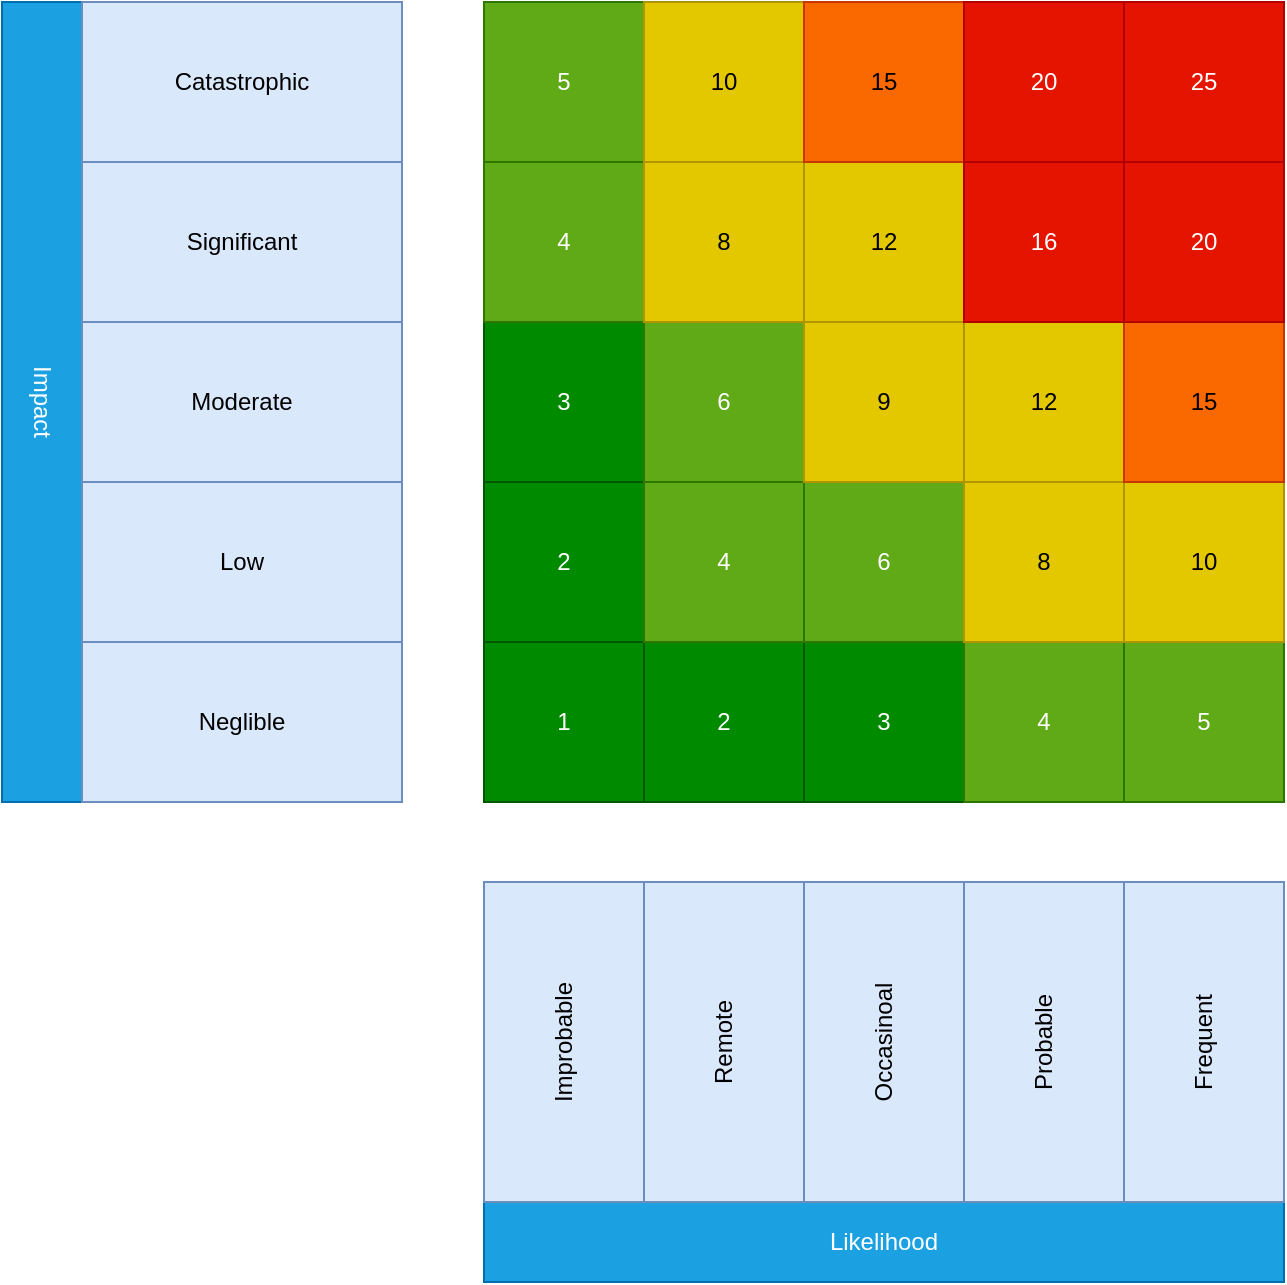 <mxfile version="21.2.1" type="device">
  <diagram name="Page-1" id="M3w35fi_dgB4v8PzJe1D">
    <mxGraphModel dx="2074" dy="1075" grid="1" gridSize="10" guides="1" tooltips="1" connect="1" arrows="1" fold="1" page="1" pageScale="1" pageWidth="850" pageHeight="1100" math="0" shadow="0">
      <root>
        <mxCell id="0" />
        <mxCell id="1" parent="0" />
        <mxCell id="mLzAaKiJpijY41rdAaBh-1" value="Impact" style="rounded=0;whiteSpace=wrap;html=1;fillColor=#1ba1e2;fontColor=#ffffff;strokeColor=#006EAF;rotation=90;" vertex="1" parent="1">
          <mxGeometry x="-141" y="380" width="400" height="40" as="geometry" />
        </mxCell>
        <mxCell id="mLzAaKiJpijY41rdAaBh-2" value="&lt;div&gt;Likelihood&lt;/div&gt;" style="rounded=0;whiteSpace=wrap;html=1;rotation=0;fillColor=#1ba1e2;fontColor=#ffffff;strokeColor=#006EAF;" vertex="1" parent="1">
          <mxGeometry x="280" y="800" width="400" height="40" as="geometry" />
        </mxCell>
        <mxCell id="mLzAaKiJpijY41rdAaBh-3" value="1" style="whiteSpace=wrap;html=1;aspect=fixed;fillColor=#008a00;fontColor=#ffffff;strokeColor=#005700;" vertex="1" parent="1">
          <mxGeometry x="280" y="520" width="80" height="80" as="geometry" />
        </mxCell>
        <mxCell id="mLzAaKiJpijY41rdAaBh-4" value="2" style="whiteSpace=wrap;html=1;aspect=fixed;fillColor=#008a00;fontColor=#ffffff;strokeColor=#005700;" vertex="1" parent="1">
          <mxGeometry x="360" y="520" width="80" height="80" as="geometry" />
        </mxCell>
        <mxCell id="mLzAaKiJpijY41rdAaBh-5" value="3" style="whiteSpace=wrap;html=1;aspect=fixed;fillColor=#008a00;fontColor=#ffffff;strokeColor=#005700;" vertex="1" parent="1">
          <mxGeometry x="440" y="520" width="80" height="80" as="geometry" />
        </mxCell>
        <mxCell id="mLzAaKiJpijY41rdAaBh-6" value="4" style="whiteSpace=wrap;html=1;aspect=fixed;fillColor=#60a917;fontColor=#ffffff;strokeColor=#2D7600;" vertex="1" parent="1">
          <mxGeometry x="520" y="520" width="80" height="80" as="geometry" />
        </mxCell>
        <mxCell id="mLzAaKiJpijY41rdAaBh-7" value="5" style="whiteSpace=wrap;html=1;aspect=fixed;fillColor=#60a917;fontColor=#ffffff;strokeColor=#2D7600;" vertex="1" parent="1">
          <mxGeometry x="600" y="520" width="80" height="80" as="geometry" />
        </mxCell>
        <mxCell id="mLzAaKiJpijY41rdAaBh-8" value="2" style="whiteSpace=wrap;html=1;aspect=fixed;fillColor=#008a00;fontColor=#ffffff;strokeColor=#005700;" vertex="1" parent="1">
          <mxGeometry x="280" y="440" width="80" height="80" as="geometry" />
        </mxCell>
        <mxCell id="mLzAaKiJpijY41rdAaBh-9" value="4" style="whiteSpace=wrap;html=1;aspect=fixed;fillColor=#60a917;fontColor=#ffffff;strokeColor=#2D7600;" vertex="1" parent="1">
          <mxGeometry x="360" y="440" width="80" height="80" as="geometry" />
        </mxCell>
        <mxCell id="mLzAaKiJpijY41rdAaBh-10" value="6" style="whiteSpace=wrap;html=1;aspect=fixed;fillColor=#60a917;fontColor=#ffffff;strokeColor=#2D7600;" vertex="1" parent="1">
          <mxGeometry x="440" y="440" width="80" height="80" as="geometry" />
        </mxCell>
        <mxCell id="mLzAaKiJpijY41rdAaBh-11" value="8" style="whiteSpace=wrap;html=1;aspect=fixed;fillColor=#e3c800;fontColor=#000000;strokeColor=#B09500;" vertex="1" parent="1">
          <mxGeometry x="520" y="440" width="80" height="80" as="geometry" />
        </mxCell>
        <mxCell id="mLzAaKiJpijY41rdAaBh-12" value="10" style="whiteSpace=wrap;html=1;aspect=fixed;fillColor=#e3c800;fontColor=#000000;strokeColor=#B09500;" vertex="1" parent="1">
          <mxGeometry x="600" y="440" width="80" height="80" as="geometry" />
        </mxCell>
        <mxCell id="mLzAaKiJpijY41rdAaBh-13" value="3" style="whiteSpace=wrap;html=1;aspect=fixed;fillColor=#008a00;fontColor=#ffffff;strokeColor=#005700;" vertex="1" parent="1">
          <mxGeometry x="280" y="360" width="80" height="80" as="geometry" />
        </mxCell>
        <mxCell id="mLzAaKiJpijY41rdAaBh-14" value="6" style="whiteSpace=wrap;html=1;aspect=fixed;fillColor=#60a917;fontColor=#ffffff;strokeColor=#2D7600;" vertex="1" parent="1">
          <mxGeometry x="360" y="360" width="80" height="80" as="geometry" />
        </mxCell>
        <mxCell id="mLzAaKiJpijY41rdAaBh-15" value="9" style="whiteSpace=wrap;html=1;aspect=fixed;fillColor=#e3c800;fontColor=#000000;strokeColor=#B09500;" vertex="1" parent="1">
          <mxGeometry x="440" y="360" width="80" height="80" as="geometry" />
        </mxCell>
        <mxCell id="mLzAaKiJpijY41rdAaBh-16" value="12" style="whiteSpace=wrap;html=1;aspect=fixed;fillColor=#e3c800;fontColor=#000000;strokeColor=#B09500;" vertex="1" parent="1">
          <mxGeometry x="520" y="360" width="80" height="80" as="geometry" />
        </mxCell>
        <mxCell id="mLzAaKiJpijY41rdAaBh-17" value="15" style="whiteSpace=wrap;html=1;aspect=fixed;fillColor=#fa6800;fontColor=#000000;strokeColor=#C73500;" vertex="1" parent="1">
          <mxGeometry x="600" y="360" width="80" height="80" as="geometry" />
        </mxCell>
        <mxCell id="mLzAaKiJpijY41rdAaBh-18" value="4" style="whiteSpace=wrap;html=1;aspect=fixed;fillColor=#60a917;fontColor=#ffffff;strokeColor=#2D7600;" vertex="1" parent="1">
          <mxGeometry x="280" y="280" width="80" height="80" as="geometry" />
        </mxCell>
        <mxCell id="mLzAaKiJpijY41rdAaBh-19" value="8" style="whiteSpace=wrap;html=1;aspect=fixed;fillColor=#e3c800;fontColor=#000000;strokeColor=#B09500;" vertex="1" parent="1">
          <mxGeometry x="360" y="280" width="80" height="80" as="geometry" />
        </mxCell>
        <mxCell id="mLzAaKiJpijY41rdAaBh-20" value="12" style="whiteSpace=wrap;html=1;aspect=fixed;fillColor=#e3c800;fontColor=#000000;strokeColor=#B09500;" vertex="1" parent="1">
          <mxGeometry x="440" y="280" width="80" height="80" as="geometry" />
        </mxCell>
        <mxCell id="mLzAaKiJpijY41rdAaBh-21" value="16" style="whiteSpace=wrap;html=1;aspect=fixed;fillColor=#e51400;fontColor=#ffffff;strokeColor=#B20000;" vertex="1" parent="1">
          <mxGeometry x="520" y="280" width="80" height="80" as="geometry" />
        </mxCell>
        <mxCell id="mLzAaKiJpijY41rdAaBh-22" value="20" style="whiteSpace=wrap;html=1;aspect=fixed;fillColor=#e51400;fontColor=#ffffff;strokeColor=#B20000;" vertex="1" parent="1">
          <mxGeometry x="600" y="280" width="80" height="80" as="geometry" />
        </mxCell>
        <mxCell id="mLzAaKiJpijY41rdAaBh-23" value="5" style="whiteSpace=wrap;html=1;aspect=fixed;fillColor=#60a917;fontColor=#ffffff;strokeColor=#2D7600;" vertex="1" parent="1">
          <mxGeometry x="280" y="200" width="80" height="80" as="geometry" />
        </mxCell>
        <mxCell id="mLzAaKiJpijY41rdAaBh-24" value="10" style="whiteSpace=wrap;html=1;aspect=fixed;fillColor=#e3c800;fontColor=#000000;strokeColor=#B09500;" vertex="1" parent="1">
          <mxGeometry x="360" y="200" width="80" height="80" as="geometry" />
        </mxCell>
        <mxCell id="mLzAaKiJpijY41rdAaBh-25" value="15" style="whiteSpace=wrap;html=1;aspect=fixed;fillColor=#fa6800;fontColor=#000000;strokeColor=#C73500;" vertex="1" parent="1">
          <mxGeometry x="440" y="200" width="80" height="80" as="geometry" />
        </mxCell>
        <mxCell id="mLzAaKiJpijY41rdAaBh-26" value="20" style="whiteSpace=wrap;html=1;aspect=fixed;fillColor=#e51400;fontColor=#ffffff;strokeColor=#B20000;" vertex="1" parent="1">
          <mxGeometry x="520" y="200" width="80" height="80" as="geometry" />
        </mxCell>
        <mxCell id="mLzAaKiJpijY41rdAaBh-27" value="25" style="whiteSpace=wrap;html=1;aspect=fixed;fillColor=#e51400;fontColor=#ffffff;strokeColor=#B20000;" vertex="1" parent="1">
          <mxGeometry x="600" y="200" width="80" height="80" as="geometry" />
        </mxCell>
        <mxCell id="mLzAaKiJpijY41rdAaBh-28" value="Neglible" style="rounded=0;whiteSpace=wrap;html=1;fillColor=#dae8fc;strokeColor=#6c8ebf;" vertex="1" parent="1">
          <mxGeometry x="79" y="520" width="160" height="80" as="geometry" />
        </mxCell>
        <mxCell id="mLzAaKiJpijY41rdAaBh-29" value="Low" style="rounded=0;whiteSpace=wrap;html=1;fillColor=#dae8fc;strokeColor=#6c8ebf;" vertex="1" parent="1">
          <mxGeometry x="79" y="440" width="160" height="80" as="geometry" />
        </mxCell>
        <mxCell id="mLzAaKiJpijY41rdAaBh-30" value="Moderate" style="rounded=0;whiteSpace=wrap;html=1;fillColor=#dae8fc;strokeColor=#6c8ebf;" vertex="1" parent="1">
          <mxGeometry x="79" y="360" width="160" height="80" as="geometry" />
        </mxCell>
        <mxCell id="mLzAaKiJpijY41rdAaBh-31" value="Significant" style="rounded=0;whiteSpace=wrap;html=1;fillColor=#dae8fc;strokeColor=#6c8ebf;" vertex="1" parent="1">
          <mxGeometry x="79" y="280" width="160" height="80" as="geometry" />
        </mxCell>
        <mxCell id="mLzAaKiJpijY41rdAaBh-32" value="Catastrophic" style="rounded=0;whiteSpace=wrap;html=1;fillColor=#dae8fc;strokeColor=#6c8ebf;" vertex="1" parent="1">
          <mxGeometry x="79" y="200" width="160" height="80" as="geometry" />
        </mxCell>
        <mxCell id="mLzAaKiJpijY41rdAaBh-33" value="Improbable" style="rounded=0;whiteSpace=wrap;html=1;rotation=-90;fillColor=#dae8fc;strokeColor=#6c8ebf;" vertex="1" parent="1">
          <mxGeometry x="240" y="680" width="160" height="80" as="geometry" />
        </mxCell>
        <mxCell id="mLzAaKiJpijY41rdAaBh-35" value="Remote" style="rounded=0;whiteSpace=wrap;html=1;rotation=-90;fillColor=#dae8fc;strokeColor=#6c8ebf;" vertex="1" parent="1">
          <mxGeometry x="320" y="680" width="160" height="80" as="geometry" />
        </mxCell>
        <mxCell id="mLzAaKiJpijY41rdAaBh-36" value="Occasinoal" style="rounded=0;whiteSpace=wrap;html=1;rotation=-90;fillColor=#dae8fc;strokeColor=#6c8ebf;" vertex="1" parent="1">
          <mxGeometry x="400" y="680" width="160" height="80" as="geometry" />
        </mxCell>
        <mxCell id="mLzAaKiJpijY41rdAaBh-37" value="Probable" style="rounded=0;whiteSpace=wrap;html=1;rotation=-90;fillColor=#dae8fc;strokeColor=#6c8ebf;" vertex="1" parent="1">
          <mxGeometry x="480" y="680" width="160" height="80" as="geometry" />
        </mxCell>
        <mxCell id="mLzAaKiJpijY41rdAaBh-38" value="&lt;div&gt;Frequent&lt;/div&gt;" style="rounded=0;whiteSpace=wrap;html=1;rotation=-90;fillColor=#dae8fc;strokeColor=#6c8ebf;" vertex="1" parent="1">
          <mxGeometry x="560" y="680" width="160" height="80" as="geometry" />
        </mxCell>
      </root>
    </mxGraphModel>
  </diagram>
</mxfile>
